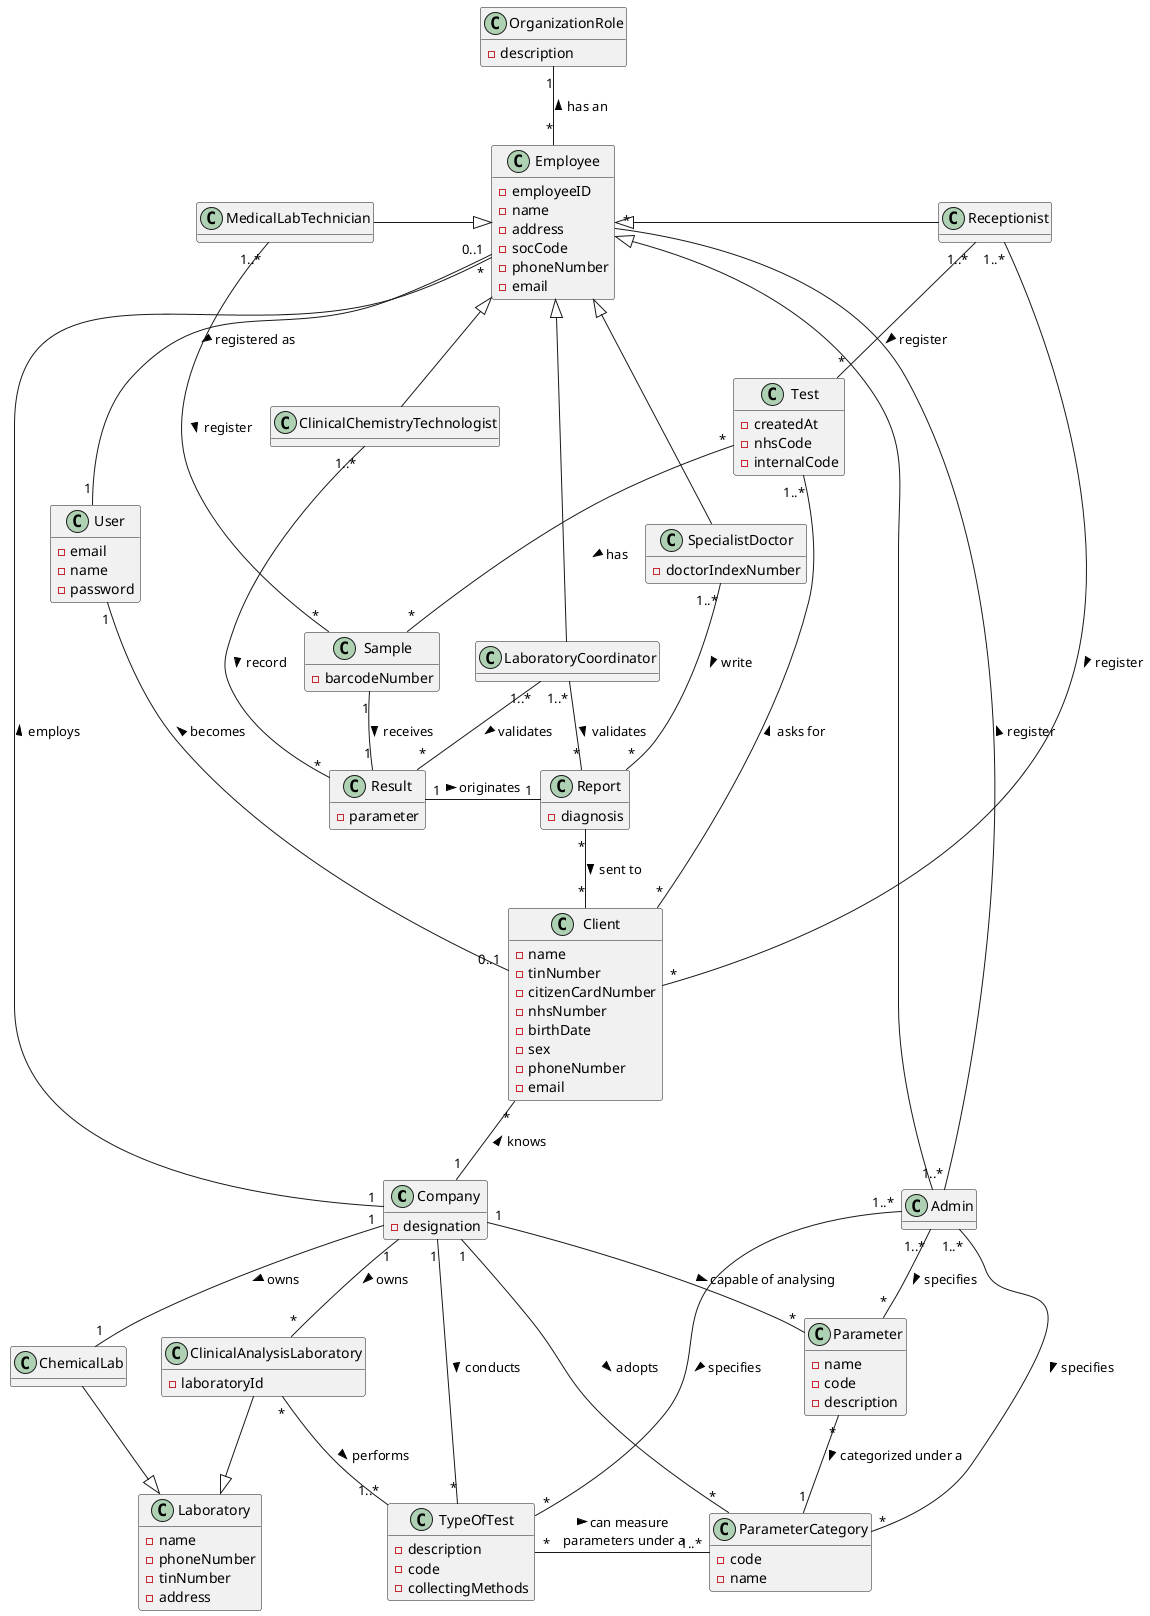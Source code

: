 @startuml

hide methods


class Company{
 -designation
}

class Client{
 -name
 -tinNumber
 -citizenCardNumber
 -nhsNumber
 -birthDate
 -sex
 -phoneNumber
 -email
}

class Employee{
 -employeeID
 -name
 -address
 -socCode
 -phoneNumber
 -email
}

class Report{
 -diagnosis
}

class Result{
 -parameter
}

class Parameter{
 -name
 -code
 -description
}

class ParameterCategory{
 -code
 -name
}

class TypeOfTest{
 -description
 -code
 -collectingMethods
}

class Laboratory{
 -name
 -phoneNumber
 -tinNumber
 -address
}

class ClinicalAnalysisLaboratory {
 -laboratoryId
}

class SpecialistDoctor {
 -doctorIndexNumber
}

class Sample {
 -barcodeNumber
}

class Test {
 -createdAt
 -nhsCode
 -internalCode
}

class ChemicalLab {
}

class User {
 -email
 -name
 -password
}

class OrganizationRole {
 -description
}

Company"1" -up- "*"Client : "> knows"
Company"1" -left- "*"Employee : "> employs"
Company"1" -- "1"ChemicalLab : "> owns"
Employee <|-- SpecialistDoctor
ChemicalLab --|> Laboratory
ClinicalAnalysisLaboratory -|> Laboratory
Employee"0..1" -- "1"User : "> registered as"
TypeOfTest"*" -right- "1..*"ParameterCategory : "> can measure \n parameters under a"
Parameter"*" -- "1"ParameterCategory : "> categorized under a"
Employee"*" -up- "1"OrganizationRole : "> has an"
Company"1" -- "*"ClinicalAnalysisLaboratory : "> owns"
ClinicalAnalysisLaboratory"*" -- "1..*"TypeOfTest : "> performs"
Company"1" - "*"TypeOfTest : "> conducts"
Sample"1" -- "1"Result : "> receives"
Result"1" - "1"Report : "> originates"
Report"*" -- "*"Client : "> sent to"
Client"0..1" -up- "1"User : "> becomes"
Employee <|-- Admin
Admin"1..*" -- "*"ParameterCategory : "> specifies"
Company"1" -- "*"ParameterCategory : "> adopts"
Admin"1..*" -- "*"TypeOfTest : "> specifies"
Admin"1..*" -- "*"Parameter : "> specifies"
Admin"1..*" -- "*"Employee : "> register"
Employee <|- Receptionist
Receptionist"1..*" -- "*"Test : "> register"
Receptionist"1..*" -- "*"Client : "> register"

Test"*" -- "*"Sample : "> has"

Client"*" -left- "1..*"Test : "> asks for"

Employee <|-left- MedicalLabTechnician
MedicalLabTechnician"1..*" -- "*"Sample : "> register"

Employee <|-- ClinicalChemistryTechnologist
ClinicalChemistryTechnologist"1..*" -- "*"Result : "> record"

SpecialistDoctor"1..*" -- "*"Report : "> write"
Company"1" -- "*"Parameter : "> capable of analysing"
Employee <|- LaboratoryCoordinator
LaboratoryCoordinator"1..*" -- "*"Report : "> validates"
LaboratoryCoordinator"1..*" -- "*"Result : "> validates"

@enduml